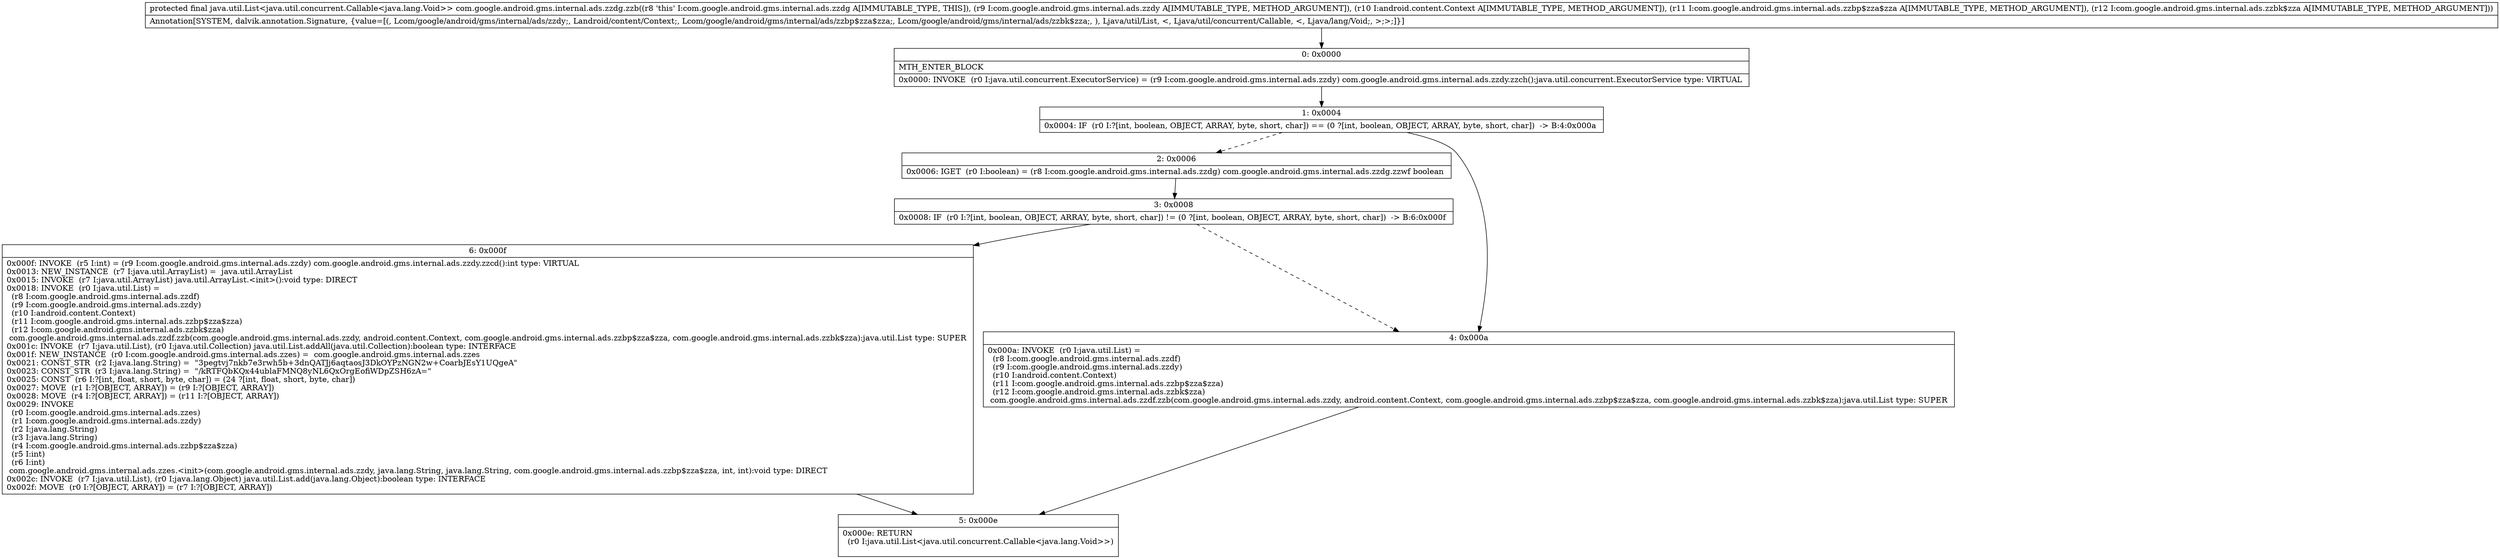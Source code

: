 digraph "CFG forcom.google.android.gms.internal.ads.zzdg.zzb(Lcom\/google\/android\/gms\/internal\/ads\/zzdy;Landroid\/content\/Context;Lcom\/google\/android\/gms\/internal\/ads\/zzbp$zza$zza;Lcom\/google\/android\/gms\/internal\/ads\/zzbk$zza;)Ljava\/util\/List;" {
Node_0 [shape=record,label="{0\:\ 0x0000|MTH_ENTER_BLOCK\l|0x0000: INVOKE  (r0 I:java.util.concurrent.ExecutorService) = (r9 I:com.google.android.gms.internal.ads.zzdy) com.google.android.gms.internal.ads.zzdy.zzch():java.util.concurrent.ExecutorService type: VIRTUAL \l}"];
Node_1 [shape=record,label="{1\:\ 0x0004|0x0004: IF  (r0 I:?[int, boolean, OBJECT, ARRAY, byte, short, char]) == (0 ?[int, boolean, OBJECT, ARRAY, byte, short, char])  \-\> B:4:0x000a \l}"];
Node_2 [shape=record,label="{2\:\ 0x0006|0x0006: IGET  (r0 I:boolean) = (r8 I:com.google.android.gms.internal.ads.zzdg) com.google.android.gms.internal.ads.zzdg.zzwf boolean \l}"];
Node_3 [shape=record,label="{3\:\ 0x0008|0x0008: IF  (r0 I:?[int, boolean, OBJECT, ARRAY, byte, short, char]) != (0 ?[int, boolean, OBJECT, ARRAY, byte, short, char])  \-\> B:6:0x000f \l}"];
Node_4 [shape=record,label="{4\:\ 0x000a|0x000a: INVOKE  (r0 I:java.util.List) = \l  (r8 I:com.google.android.gms.internal.ads.zzdf)\l  (r9 I:com.google.android.gms.internal.ads.zzdy)\l  (r10 I:android.content.Context)\l  (r11 I:com.google.android.gms.internal.ads.zzbp$zza$zza)\l  (r12 I:com.google.android.gms.internal.ads.zzbk$zza)\l com.google.android.gms.internal.ads.zzdf.zzb(com.google.android.gms.internal.ads.zzdy, android.content.Context, com.google.android.gms.internal.ads.zzbp$zza$zza, com.google.android.gms.internal.ads.zzbk$zza):java.util.List type: SUPER \l}"];
Node_5 [shape=record,label="{5\:\ 0x000e|0x000e: RETURN  \l  (r0 I:java.util.List\<java.util.concurrent.Callable\<java.lang.Void\>\>)\l \l}"];
Node_6 [shape=record,label="{6\:\ 0x000f|0x000f: INVOKE  (r5 I:int) = (r9 I:com.google.android.gms.internal.ads.zzdy) com.google.android.gms.internal.ads.zzdy.zzcd():int type: VIRTUAL \l0x0013: NEW_INSTANCE  (r7 I:java.util.ArrayList) =  java.util.ArrayList \l0x0015: INVOKE  (r7 I:java.util.ArrayList) java.util.ArrayList.\<init\>():void type: DIRECT \l0x0018: INVOKE  (r0 I:java.util.List) = \l  (r8 I:com.google.android.gms.internal.ads.zzdf)\l  (r9 I:com.google.android.gms.internal.ads.zzdy)\l  (r10 I:android.content.Context)\l  (r11 I:com.google.android.gms.internal.ads.zzbp$zza$zza)\l  (r12 I:com.google.android.gms.internal.ads.zzbk$zza)\l com.google.android.gms.internal.ads.zzdf.zzb(com.google.android.gms.internal.ads.zzdy, android.content.Context, com.google.android.gms.internal.ads.zzbp$zza$zza, com.google.android.gms.internal.ads.zzbk$zza):java.util.List type: SUPER \l0x001c: INVOKE  (r7 I:java.util.List), (r0 I:java.util.Collection) java.util.List.addAll(java.util.Collection):boolean type: INTERFACE \l0x001f: NEW_INSTANCE  (r0 I:com.google.android.gms.internal.ads.zzes) =  com.google.android.gms.internal.ads.zzes \l0x0021: CONST_STR  (r2 I:java.lang.String) =  \"3pegtvj7nkb7e3rwh5b+3dnQATJj6aqtaosJ3DkOYPzNGN2w+CoarbJEsY1UQgeA\" \l0x0023: CONST_STR  (r3 I:java.lang.String) =  \"\/kRTFQbKQx44ublaFMNQ8yNL6QxOrgEofiWDpZSH6zA=\" \l0x0025: CONST  (r6 I:?[int, float, short, byte, char]) = (24 ?[int, float, short, byte, char]) \l0x0027: MOVE  (r1 I:?[OBJECT, ARRAY]) = (r9 I:?[OBJECT, ARRAY]) \l0x0028: MOVE  (r4 I:?[OBJECT, ARRAY]) = (r11 I:?[OBJECT, ARRAY]) \l0x0029: INVOKE  \l  (r0 I:com.google.android.gms.internal.ads.zzes)\l  (r1 I:com.google.android.gms.internal.ads.zzdy)\l  (r2 I:java.lang.String)\l  (r3 I:java.lang.String)\l  (r4 I:com.google.android.gms.internal.ads.zzbp$zza$zza)\l  (r5 I:int)\l  (r6 I:int)\l com.google.android.gms.internal.ads.zzes.\<init\>(com.google.android.gms.internal.ads.zzdy, java.lang.String, java.lang.String, com.google.android.gms.internal.ads.zzbp$zza$zza, int, int):void type: DIRECT \l0x002c: INVOKE  (r7 I:java.util.List), (r0 I:java.lang.Object) java.util.List.add(java.lang.Object):boolean type: INTERFACE \l0x002f: MOVE  (r0 I:?[OBJECT, ARRAY]) = (r7 I:?[OBJECT, ARRAY]) \l}"];
MethodNode[shape=record,label="{protected final java.util.List\<java.util.concurrent.Callable\<java.lang.Void\>\> com.google.android.gms.internal.ads.zzdg.zzb((r8 'this' I:com.google.android.gms.internal.ads.zzdg A[IMMUTABLE_TYPE, THIS]), (r9 I:com.google.android.gms.internal.ads.zzdy A[IMMUTABLE_TYPE, METHOD_ARGUMENT]), (r10 I:android.content.Context A[IMMUTABLE_TYPE, METHOD_ARGUMENT]), (r11 I:com.google.android.gms.internal.ads.zzbp$zza$zza A[IMMUTABLE_TYPE, METHOD_ARGUMENT]), (r12 I:com.google.android.gms.internal.ads.zzbk$zza A[IMMUTABLE_TYPE, METHOD_ARGUMENT]))  | Annotation[SYSTEM, dalvik.annotation.Signature, \{value=[(, Lcom\/google\/android\/gms\/internal\/ads\/zzdy;, Landroid\/content\/Context;, Lcom\/google\/android\/gms\/internal\/ads\/zzbp$zza$zza;, Lcom\/google\/android\/gms\/internal\/ads\/zzbk$zza;, ), Ljava\/util\/List, \<, Ljava\/util\/concurrent\/Callable, \<, Ljava\/lang\/Void;, \>;\>;]\}]\l}"];
MethodNode -> Node_0;
Node_0 -> Node_1;
Node_1 -> Node_2[style=dashed];
Node_1 -> Node_4;
Node_2 -> Node_3;
Node_3 -> Node_4[style=dashed];
Node_3 -> Node_6;
Node_4 -> Node_5;
Node_6 -> Node_5;
}

